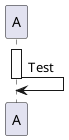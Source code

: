 {
  "sha1": "ocfu4yr3kfaywenup6qo4i1xvmh13g7",
  "insertion": {
    "when": "2024-06-04T17:28:39.698Z",
    "user": "plantuml@gmail.com"
  }
}
@startuml
activate A
A->A: Test
deactivate A
@enduml
